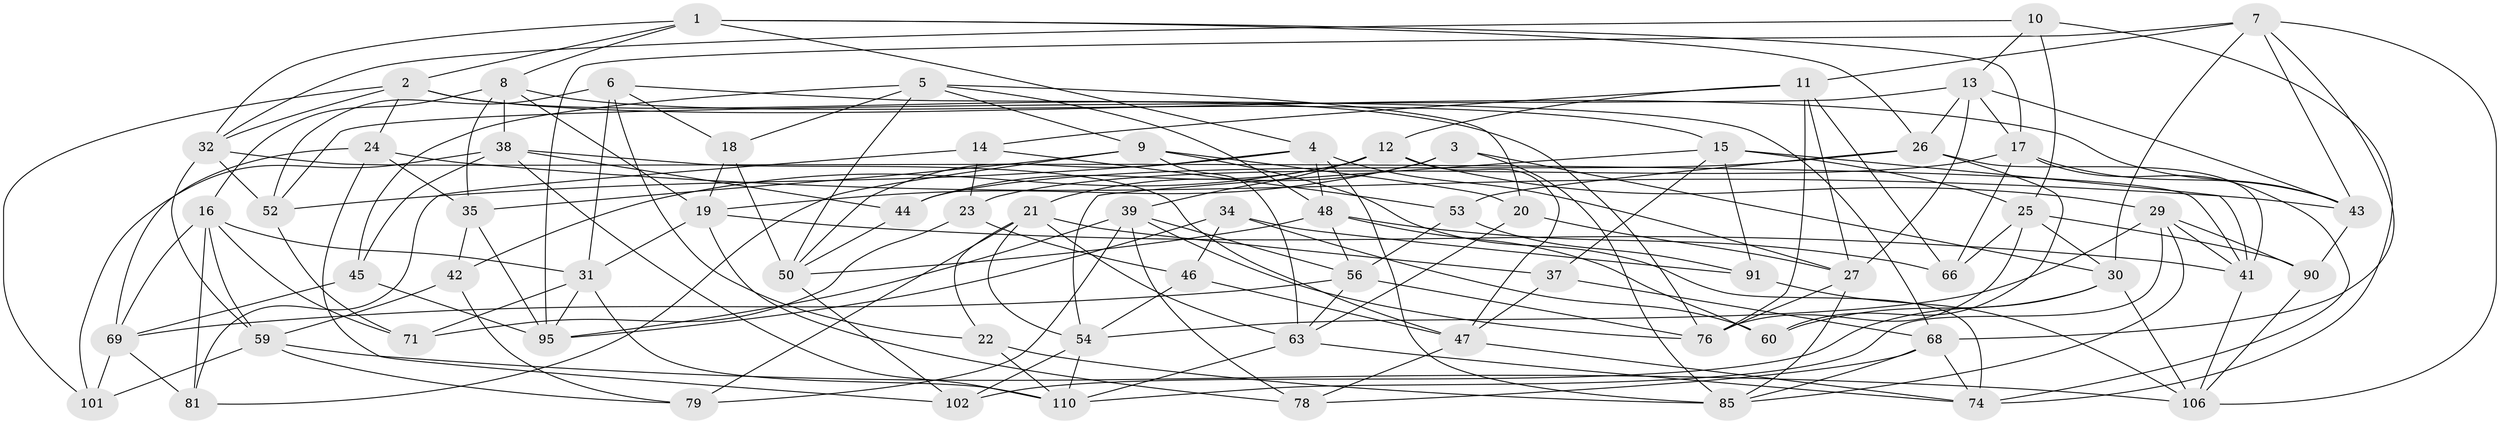 // original degree distribution, {4: 1.0}
// Generated by graph-tools (version 1.1) at 2025/42/03/06/25 10:42:25]
// undirected, 69 vertices, 181 edges
graph export_dot {
graph [start="1"]
  node [color=gray90,style=filled];
  1 [super="+28"];
  2 [super="+73"];
  3;
  4 [super="+87"];
  5 [super="+104"];
  6 [super="+103"];
  7 [super="+62"];
  8 [super="+51"];
  9 [super="+100"];
  10;
  11 [super="+36"];
  12 [super="+61"];
  13 [super="+94"];
  14;
  15 [super="+72"];
  16 [super="+96"];
  17 [super="+83"];
  18;
  19 [super="+65"];
  20;
  21 [super="+49"];
  22;
  23;
  24 [super="+55"];
  25 [super="+80"];
  26 [super="+33"];
  27 [super="+107"];
  29 [super="+58"];
  30 [super="+82"];
  31 [super="+108"];
  32 [super="+67"];
  34;
  35 [super="+77"];
  37;
  38 [super="+75"];
  39 [super="+40"];
  41 [super="+70"];
  42;
  43 [super="+64"];
  44;
  45;
  46;
  47 [super="+57"];
  48 [super="+92"];
  50 [super="+84"];
  52 [super="+98"];
  53;
  54 [super="+105"];
  56 [super="+99"];
  59 [super="+88"];
  60;
  63 [super="+97"];
  66;
  68 [super="+114"];
  69 [super="+113"];
  71;
  74 [super="+86"];
  76 [super="+89"];
  78;
  79;
  81;
  85 [super="+93"];
  90;
  91;
  95 [super="+109"];
  101;
  102;
  106 [super="+111"];
  110 [super="+112"];
  1 -- 4;
  1 -- 8;
  1 -- 2;
  1 -- 32;
  1 -- 26;
  1 -- 17;
  2 -- 32;
  2 -- 101;
  2 -- 43;
  2 -- 76;
  2 -- 24;
  3 -- 30;
  3 -- 19;
  3 -- 85;
  3 -- 21;
  4 -- 48;
  4 -- 27;
  4 -- 85;
  4 -- 52;
  4 -- 50;
  5 -- 45;
  5 -- 9;
  5 -- 18;
  5 -- 20;
  5 -- 48;
  5 -- 50;
  6 -- 18;
  6 -- 52 [weight=2];
  6 -- 22;
  6 -- 68;
  6 -- 31;
  7 -- 43;
  7 -- 68;
  7 -- 95;
  7 -- 106;
  7 -- 11;
  7 -- 30;
  8 -- 16;
  8 -- 35;
  8 -- 38;
  8 -- 19;
  8 -- 15;
  9 -- 63;
  9 -- 20;
  9 -- 81;
  9 -- 74;
  9 -- 35;
  10 -- 13;
  10 -- 25;
  10 -- 74;
  10 -- 32;
  11 -- 14;
  11 -- 76;
  11 -- 27;
  11 -- 66;
  11 -- 12;
  12 -- 44;
  12 -- 39;
  12 -- 42;
  12 -- 29;
  12 -- 47;
  13 -- 26;
  13 -- 43;
  13 -- 17;
  13 -- 27;
  13 -- 52;
  14 -- 23;
  14 -- 53;
  14 -- 81;
  15 -- 37;
  15 -- 25;
  15 -- 91;
  15 -- 41;
  15 -- 54;
  16 -- 81;
  16 -- 31;
  16 -- 59;
  16 -- 69;
  16 -- 71;
  17 -- 43;
  17 -- 66;
  17 -- 74;
  17 -- 23;
  18 -- 50;
  18 -- 19;
  19 -- 78;
  19 -- 31;
  19 -- 41;
  20 -- 27;
  20 -- 63;
  21 -- 37;
  21 -- 54;
  21 -- 63;
  21 -- 22;
  21 -- 79;
  22 -- 85;
  22 -- 110;
  23 -- 71;
  23 -- 46;
  24 -- 43;
  24 -- 69;
  24 -- 35 [weight=2];
  24 -- 102;
  25 -- 90;
  25 -- 66;
  25 -- 76;
  25 -- 30;
  26 -- 44;
  26 -- 41;
  26 -- 53;
  26 -- 60;
  27 -- 85;
  27 -- 76;
  29 -- 90;
  29 -- 85;
  29 -- 41;
  29 -- 110;
  29 -- 54;
  30 -- 102;
  30 -- 106;
  30 -- 60;
  31 -- 71;
  31 -- 110;
  31 -- 95;
  32 -- 59;
  32 -- 41;
  32 -- 52;
  34 -- 95;
  34 -- 91;
  34 -- 46;
  34 -- 60;
  35 -- 42;
  35 -- 95;
  37 -- 68;
  37 -- 47;
  38 -- 47;
  38 -- 44;
  38 -- 101;
  38 -- 45;
  38 -- 110;
  39 -- 79;
  39 -- 56;
  39 -- 76;
  39 -- 78;
  39 -- 95;
  41 -- 106;
  42 -- 79;
  42 -- 59;
  43 -- 90;
  44 -- 50;
  45 -- 95;
  45 -- 69;
  46 -- 54;
  46 -- 47;
  47 -- 78;
  47 -- 74;
  48 -- 60;
  48 -- 56;
  48 -- 66;
  48 -- 50;
  50 -- 102;
  52 -- 71;
  53 -- 91;
  53 -- 56;
  54 -- 102;
  54 -- 110;
  56 -- 63;
  56 -- 76;
  56 -- 69;
  59 -- 79;
  59 -- 106;
  59 -- 101;
  63 -- 110;
  63 -- 74;
  68 -- 78;
  68 -- 85;
  68 -- 74;
  69 -- 81;
  69 -- 101;
  90 -- 106;
  91 -- 106;
}
